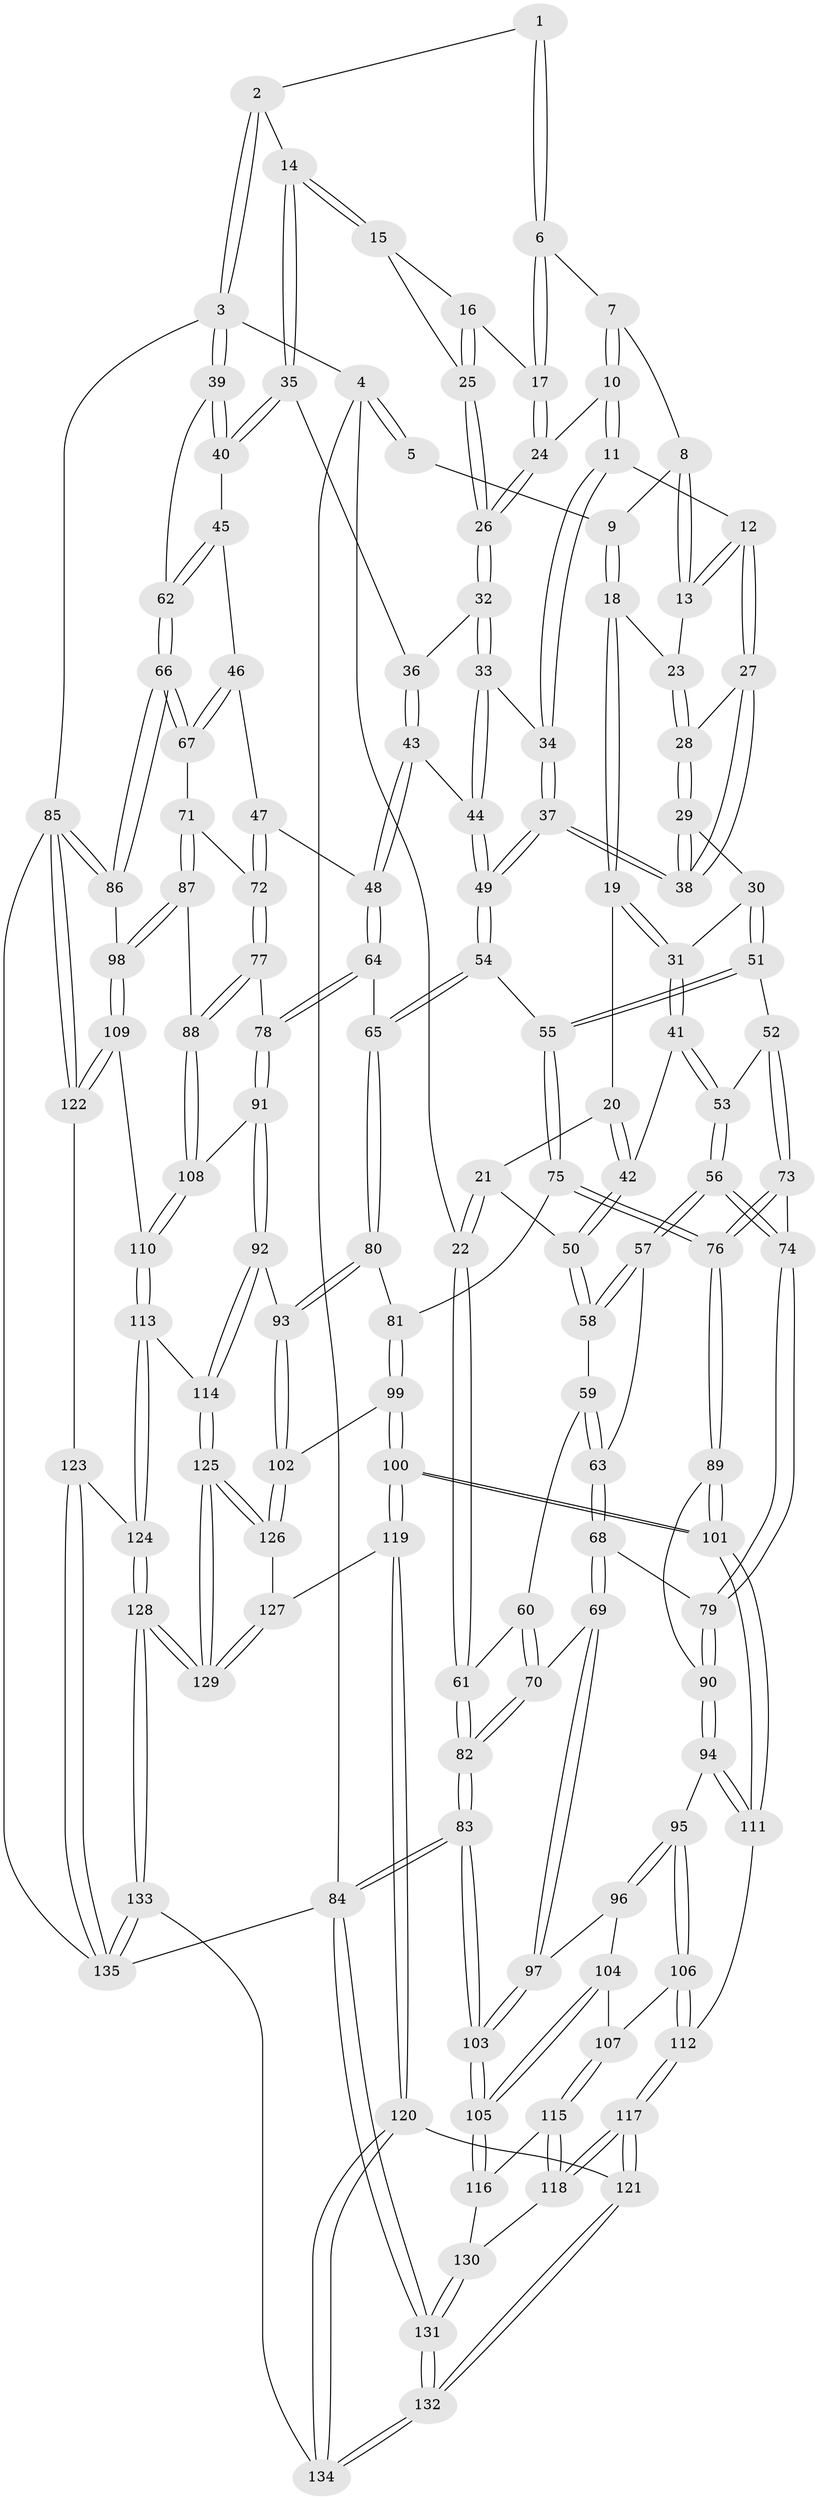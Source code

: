 // Generated by graph-tools (version 1.1) at 2025/11/02/27/25 16:11:51]
// undirected, 135 vertices, 334 edges
graph export_dot {
graph [start="1"]
  node [color=gray90,style=filled];
  1 [pos="+0.6240626244856157+0"];
  2 [pos="+0.9041692492714469+0"];
  3 [pos="+1+0"];
  4 [pos="+0+0"];
  5 [pos="+0.27129758535931947+0"];
  6 [pos="+0.5837597654334121+0"];
  7 [pos="+0.4334265658920983+0.04952863762703"];
  8 [pos="+0.37795136962239784+0.022990104585656493"];
  9 [pos="+0.30151540277164557+0"];
  10 [pos="+0.47581115223831705+0.15007253591518807"];
  11 [pos="+0.46879889278196374+0.15575770789003746"];
  12 [pos="+0.46483177156801536+0.15678375577630185"];
  13 [pos="+0.42111903637502807+0.1503762850184869"];
  14 [pos="+0.7268335469844542+0.15486886731436664"];
  15 [pos="+0.666482929793881+0.12215952829274833"];
  16 [pos="+0.5938840840030081+0.054218618831967026"];
  17 [pos="+0.5845149063246556+0.04346867326523598"];
  18 [pos="+0.27232788835210825+0.12163447661470009"];
  19 [pos="+0.24467279480808404+0.15306074899964928"];
  20 [pos="+0.05611189557512254+0.11323493193735538"];
  21 [pos="+0+0.05760997148455606"];
  22 [pos="+0+0"];
  23 [pos="+0.3811871876564003+0.15676438051535463"];
  24 [pos="+0.5023566004441968+0.1392438350215552"];
  25 [pos="+0.5949970096502436+0.2027337193090677"];
  26 [pos="+0.5869036094002318+0.21928661917970782"];
  27 [pos="+0.43826934589592376+0.21340789741605476"];
  28 [pos="+0.3652655140407872+0.2573951844921757"];
  29 [pos="+0.3590233681056839+0.2689290114300066"];
  30 [pos="+0.3324374704086507+0.27962849994493055"];
  31 [pos="+0.24686184437138836+0.23900424604722212"];
  32 [pos="+0.5883168528084424+0.22385911194095157"];
  33 [pos="+0.565985084652486+0.2594676390449401"];
  34 [pos="+0.49234726950291036+0.221536069870589"];
  35 [pos="+0.7436700179600226+0.18455438840230065"];
  36 [pos="+0.6543074263234582+0.2357393494258597"];
  37 [pos="+0.4722059096787909+0.3229566449453706"];
  38 [pos="+0.443279644649262+0.29793866671681446"];
  39 [pos="+1+0"];
  40 [pos="+0.745989814870162+0.1860065667767574"];
  41 [pos="+0.22015237126344928+0.26837821120600913"];
  42 [pos="+0.16788618133163175+0.2789828348302825"];
  43 [pos="+0.6478864647552575+0.3341440579070437"];
  44 [pos="+0.5598690904461116+0.2918441765110467"];
  45 [pos="+0.7829784014115174+0.29217850339994306"];
  46 [pos="+0.779238416519614+0.31396415210579653"];
  47 [pos="+0.7649657554397292+0.3311608676076362"];
  48 [pos="+0.6611192043964864+0.3537059673517766"];
  49 [pos="+0.48582236741989315+0.34644676076638536"];
  50 [pos="+0.12975174873331546+0.2995142864389452"];
  51 [pos="+0.34152684181873455+0.3608090513694042"];
  52 [pos="+0.3301738387306543+0.3702885283606117"];
  53 [pos="+0.22729106575562955+0.3257928060570633"];
  54 [pos="+0.48374463867220097+0.362409889063772"];
  55 [pos="+0.4313794976382959+0.39409220043918786"];
  56 [pos="+0.2200995410654433+0.39122989827534477"];
  57 [pos="+0.1933494328319478+0.38705111494219313"];
  58 [pos="+0.11577394729517232+0.32050514814888176"];
  59 [pos="+0.10390038010303691+0.3310642845219564"];
  60 [pos="+0.051127664743920324+0.34854010934998025"];
  61 [pos="+0+0.22279317669555107"];
  62 [pos="+1+0.1644083866509386"];
  63 [pos="+0.13714713020628125+0.40165843403722834"];
  64 [pos="+0.616389351310901+0.4465215027491077"];
  65 [pos="+0.5732322957525918+0.4465807531503223"];
  66 [pos="+1+0.42178449378896415"];
  67 [pos="+0.9811621243581763+0.42402058682145505"];
  68 [pos="+0.10904245073350576+0.4814141733244805"];
  69 [pos="+0.07979541059418378+0.4928445427668359"];
  70 [pos="+0.07255510295982566+0.48905053240104196"];
  71 [pos="+0.8768757541831035+0.4625355476580119"];
  72 [pos="+0.7716097211382876+0.39227177965105"];
  73 [pos="+0.26885446919404116+0.4519596517631043"];
  74 [pos="+0.2490203959381886+0.44617382610856643"];
  75 [pos="+0.403093003851915+0.48044049219549645"];
  76 [pos="+0.30261942944381526+0.4928222481540638"];
  77 [pos="+0.7262334694903696+0.5126399625006386"];
  78 [pos="+0.6430678232379188+0.473135461842801"];
  79 [pos="+0.18029847153136472+0.48150634910402496"];
  80 [pos="+0.5524198784566523+0.47317374044062915"];
  81 [pos="+0.4290450765073233+0.5115065125700632"];
  82 [pos="+0+0.4945467260878039"];
  83 [pos="+0+0.73242426736502"];
  84 [pos="+0+1"];
  85 [pos="+1+0.7275472717413487"];
  86 [pos="+1+0.504788736807085"];
  87 [pos="+0.796799367733004+0.5317555277041617"];
  88 [pos="+0.7263704760091815+0.5128195766255941"];
  89 [pos="+0.2965316018205032+0.546828877359393"];
  90 [pos="+0.2036924271467868+0.5814938818172751"];
  91 [pos="+0.5880510299947466+0.6182714231227536"];
  92 [pos="+0.5193060390095532+0.6655766354008206"];
  93 [pos="+0.5116426533125596+0.6641871522096272"];
  94 [pos="+0.20067113776974252+0.5858117495481965"];
  95 [pos="+0.1524055303859677+0.5775976149417363"];
  96 [pos="+0.08319053972548283+0.5067564293207364"];
  97 [pos="+0.08020380999548948+0.4954214327692948"];
  98 [pos="+0.8099311288665644+0.5557057418327973"];
  99 [pos="+0.45496455891171217+0.6574305094563875"];
  100 [pos="+0.3689394850404946+0.6807144834433061"];
  101 [pos="+0.3530918962625305+0.6646598990958649"];
  102 [pos="+0.49632338192391595+0.6664217196497205"];
  103 [pos="+0+0.7092967137876581"];
  104 [pos="+0.07826190598062578+0.559851188723071"];
  105 [pos="+0+0.7092808719248785"];
  106 [pos="+0.10583592206346193+0.643797667374499"];
  107 [pos="+0.1017446456188561+0.6431831766153937"];
  108 [pos="+0.6944543684759695+0.6008458863712927"];
  109 [pos="+0.8662078883735632+0.6722371634937454"];
  110 [pos="+0.7193333204531875+0.663484045385178"];
  111 [pos="+0.20346251653377231+0.636210790635859"];
  112 [pos="+0.1681749140033804+0.6785817690500252"];
  113 [pos="+0.6523490193154564+0.7525627144460026"];
  114 [pos="+0.626525291206869+0.7499225983476762"];
  115 [pos="+0.06446340053764392+0.6612070372282273"];
  116 [pos="+0+0.7100120664680207"];
  117 [pos="+0.18341662551469967+0.7842698621541313"];
  118 [pos="+0.16689700494736326+0.7831540690975054"];
  119 [pos="+0.2865976540374233+0.828337796345888"];
  120 [pos="+0.2716170219402144+0.83744318512188"];
  121 [pos="+0.2543484879500025+0.8426689599225762"];
  122 [pos="+0.9753202803356594+0.7562799111559455"];
  123 [pos="+0.8424854239825297+0.857785249997086"];
  124 [pos="+0.7566086815933696+0.8448876950265028"];
  125 [pos="+0.557652007446143+0.8775393317141175"];
  126 [pos="+0.48691847681224093+0.7961117483728939"];
  127 [pos="+0.4106512089576023+0.8653931792635202"];
  128 [pos="+0.5511096371135183+0.9999175159858371"];
  129 [pos="+0.5508662277914631+0.9992442109910813"];
  130 [pos="+0.1016246583375838+0.7814503309939358"];
  131 [pos="+0+1"];
  132 [pos="+0.0083604962349467+1"];
  133 [pos="+0.5401436210831003+1"];
  134 [pos="+0.5121424290655083+1"];
  135 [pos="+0.7985211464342343+1"];
  1 -- 2;
  1 -- 6;
  1 -- 6;
  2 -- 3;
  2 -- 3;
  2 -- 14;
  3 -- 4;
  3 -- 39;
  3 -- 39;
  3 -- 85;
  4 -- 5;
  4 -- 5;
  4 -- 22;
  4 -- 84;
  5 -- 9;
  6 -- 7;
  6 -- 17;
  6 -- 17;
  7 -- 8;
  7 -- 10;
  7 -- 10;
  8 -- 9;
  8 -- 13;
  8 -- 13;
  9 -- 18;
  9 -- 18;
  10 -- 11;
  10 -- 11;
  10 -- 24;
  11 -- 12;
  11 -- 34;
  11 -- 34;
  12 -- 13;
  12 -- 13;
  12 -- 27;
  12 -- 27;
  13 -- 23;
  14 -- 15;
  14 -- 15;
  14 -- 35;
  14 -- 35;
  15 -- 16;
  15 -- 25;
  16 -- 17;
  16 -- 25;
  16 -- 25;
  17 -- 24;
  17 -- 24;
  18 -- 19;
  18 -- 19;
  18 -- 23;
  19 -- 20;
  19 -- 31;
  19 -- 31;
  20 -- 21;
  20 -- 42;
  20 -- 42;
  21 -- 22;
  21 -- 22;
  21 -- 50;
  22 -- 61;
  22 -- 61;
  23 -- 28;
  23 -- 28;
  24 -- 26;
  24 -- 26;
  25 -- 26;
  25 -- 26;
  26 -- 32;
  26 -- 32;
  27 -- 28;
  27 -- 38;
  27 -- 38;
  28 -- 29;
  28 -- 29;
  29 -- 30;
  29 -- 38;
  29 -- 38;
  30 -- 31;
  30 -- 51;
  30 -- 51;
  31 -- 41;
  31 -- 41;
  32 -- 33;
  32 -- 33;
  32 -- 36;
  33 -- 34;
  33 -- 44;
  33 -- 44;
  34 -- 37;
  34 -- 37;
  35 -- 36;
  35 -- 40;
  35 -- 40;
  36 -- 43;
  36 -- 43;
  37 -- 38;
  37 -- 38;
  37 -- 49;
  37 -- 49;
  39 -- 40;
  39 -- 40;
  39 -- 62;
  40 -- 45;
  41 -- 42;
  41 -- 53;
  41 -- 53;
  42 -- 50;
  42 -- 50;
  43 -- 44;
  43 -- 48;
  43 -- 48;
  44 -- 49;
  44 -- 49;
  45 -- 46;
  45 -- 62;
  45 -- 62;
  46 -- 47;
  46 -- 67;
  46 -- 67;
  47 -- 48;
  47 -- 72;
  47 -- 72;
  48 -- 64;
  48 -- 64;
  49 -- 54;
  49 -- 54;
  50 -- 58;
  50 -- 58;
  51 -- 52;
  51 -- 55;
  51 -- 55;
  52 -- 53;
  52 -- 73;
  52 -- 73;
  53 -- 56;
  53 -- 56;
  54 -- 55;
  54 -- 65;
  54 -- 65;
  55 -- 75;
  55 -- 75;
  56 -- 57;
  56 -- 57;
  56 -- 74;
  56 -- 74;
  57 -- 58;
  57 -- 58;
  57 -- 63;
  58 -- 59;
  59 -- 60;
  59 -- 63;
  59 -- 63;
  60 -- 61;
  60 -- 70;
  60 -- 70;
  61 -- 82;
  61 -- 82;
  62 -- 66;
  62 -- 66;
  63 -- 68;
  63 -- 68;
  64 -- 65;
  64 -- 78;
  64 -- 78;
  65 -- 80;
  65 -- 80;
  66 -- 67;
  66 -- 67;
  66 -- 86;
  66 -- 86;
  67 -- 71;
  68 -- 69;
  68 -- 69;
  68 -- 79;
  69 -- 70;
  69 -- 97;
  69 -- 97;
  70 -- 82;
  70 -- 82;
  71 -- 72;
  71 -- 87;
  71 -- 87;
  72 -- 77;
  72 -- 77;
  73 -- 74;
  73 -- 76;
  73 -- 76;
  74 -- 79;
  74 -- 79;
  75 -- 76;
  75 -- 76;
  75 -- 81;
  76 -- 89;
  76 -- 89;
  77 -- 78;
  77 -- 88;
  77 -- 88;
  78 -- 91;
  78 -- 91;
  79 -- 90;
  79 -- 90;
  80 -- 81;
  80 -- 93;
  80 -- 93;
  81 -- 99;
  81 -- 99;
  82 -- 83;
  82 -- 83;
  83 -- 84;
  83 -- 84;
  83 -- 103;
  83 -- 103;
  84 -- 131;
  84 -- 131;
  84 -- 135;
  85 -- 86;
  85 -- 86;
  85 -- 122;
  85 -- 122;
  85 -- 135;
  86 -- 98;
  87 -- 88;
  87 -- 98;
  87 -- 98;
  88 -- 108;
  88 -- 108;
  89 -- 90;
  89 -- 101;
  89 -- 101;
  90 -- 94;
  90 -- 94;
  91 -- 92;
  91 -- 92;
  91 -- 108;
  92 -- 93;
  92 -- 114;
  92 -- 114;
  93 -- 102;
  93 -- 102;
  94 -- 95;
  94 -- 111;
  94 -- 111;
  95 -- 96;
  95 -- 96;
  95 -- 106;
  95 -- 106;
  96 -- 97;
  96 -- 104;
  97 -- 103;
  97 -- 103;
  98 -- 109;
  98 -- 109;
  99 -- 100;
  99 -- 100;
  99 -- 102;
  100 -- 101;
  100 -- 101;
  100 -- 119;
  100 -- 119;
  101 -- 111;
  101 -- 111;
  102 -- 126;
  102 -- 126;
  103 -- 105;
  103 -- 105;
  104 -- 105;
  104 -- 105;
  104 -- 107;
  105 -- 116;
  105 -- 116;
  106 -- 107;
  106 -- 112;
  106 -- 112;
  107 -- 115;
  107 -- 115;
  108 -- 110;
  108 -- 110;
  109 -- 110;
  109 -- 122;
  109 -- 122;
  110 -- 113;
  110 -- 113;
  111 -- 112;
  112 -- 117;
  112 -- 117;
  113 -- 114;
  113 -- 124;
  113 -- 124;
  114 -- 125;
  114 -- 125;
  115 -- 116;
  115 -- 118;
  115 -- 118;
  116 -- 130;
  117 -- 118;
  117 -- 118;
  117 -- 121;
  117 -- 121;
  118 -- 130;
  119 -- 120;
  119 -- 120;
  119 -- 127;
  120 -- 121;
  120 -- 134;
  120 -- 134;
  121 -- 132;
  121 -- 132;
  122 -- 123;
  123 -- 124;
  123 -- 135;
  123 -- 135;
  124 -- 128;
  124 -- 128;
  125 -- 126;
  125 -- 126;
  125 -- 129;
  125 -- 129;
  126 -- 127;
  127 -- 129;
  127 -- 129;
  128 -- 129;
  128 -- 129;
  128 -- 133;
  128 -- 133;
  130 -- 131;
  130 -- 131;
  131 -- 132;
  131 -- 132;
  132 -- 134;
  132 -- 134;
  133 -- 134;
  133 -- 135;
  133 -- 135;
}
